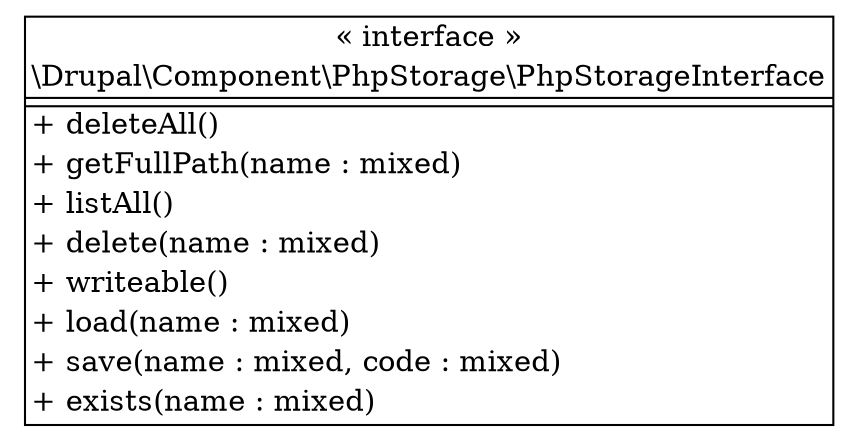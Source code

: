digraph "Class Diagram" {
  node [shape=plaintext]
  "\\Drupal\\Component\\PhpStorage\\PhpStorageInterface" [
    label=<
<table border="1" cellpadding="2" cellspacing="0" cellborder="0">
<tr><td align="center">&laquo; interface &raquo;</td></tr>
<tr><td align="center" title="interface PhpStorageInterface">\\Drupal\\Component\\PhpStorage\\PhpStorageInterface</td></tr><hr />
<tr><td></td></tr>
<hr />
<tr><td align="left" title="public deleteAll">+ deleteAll()</td></tr>
<tr><td align="left" title="public getFullPath">+ getFullPath(name : mixed)</td></tr>
<tr><td align="left" title="public listAll">+ listAll()</td></tr>
<tr><td align="left" title="public delete">+ delete(name : mixed)</td></tr>
<tr><td align="left" title="public writeable">+ writeable()</td></tr>
<tr><td align="left" title="public load">+ load(name : mixed)</td></tr>
<tr><td align="left" title="public save">+ save(name : mixed, code : mixed)</td></tr>
<tr><td align="left" title="public exists">+ exists(name : mixed)</td></tr>
</table>
  >
  ];
}
